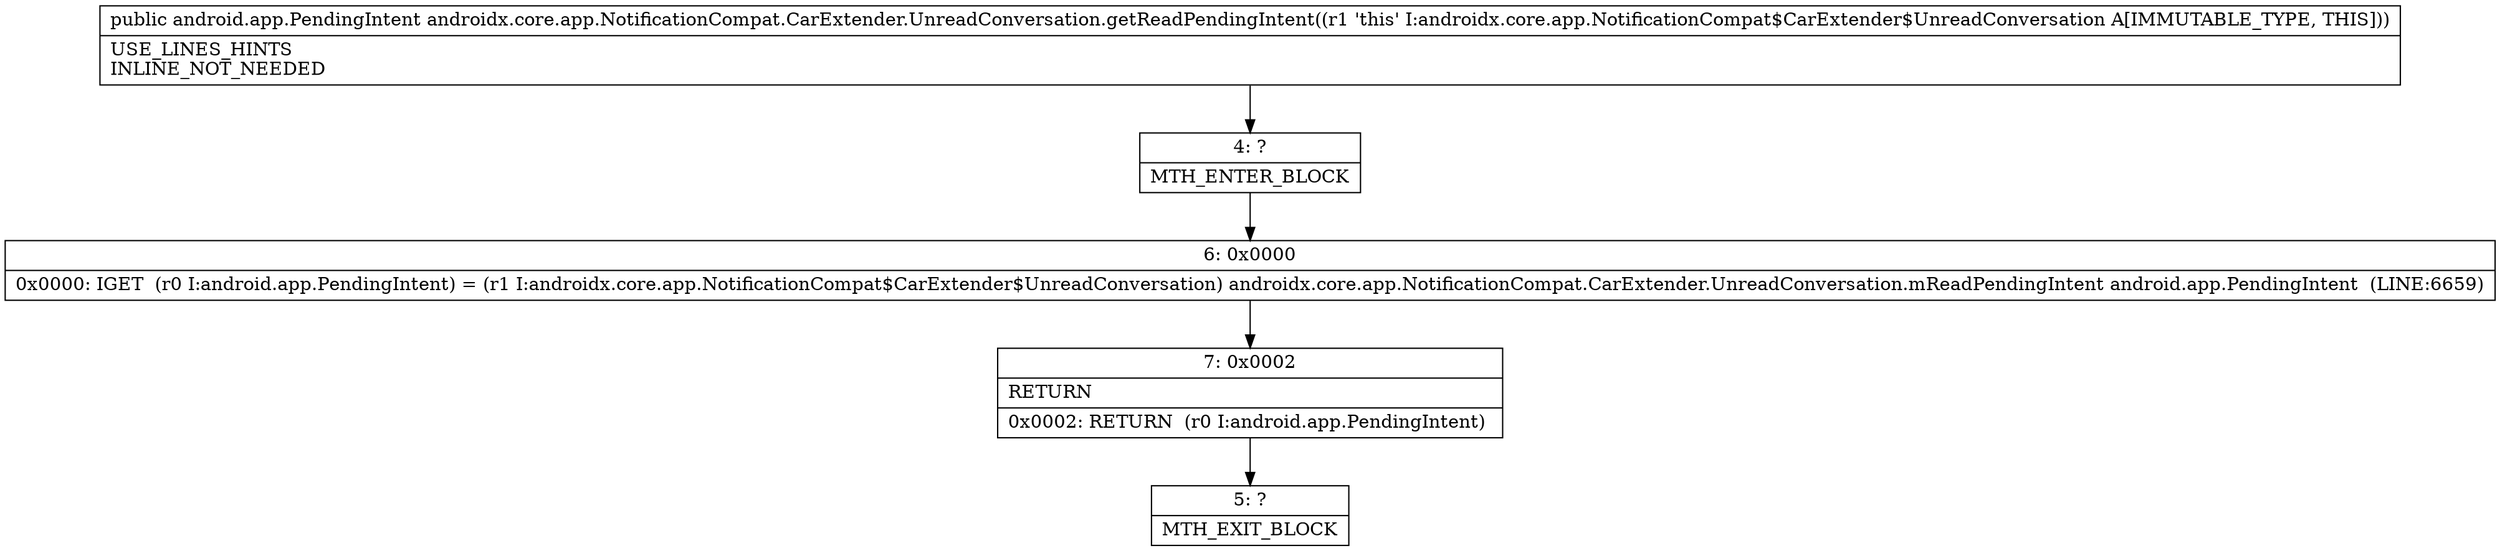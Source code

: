 digraph "CFG forandroidx.core.app.NotificationCompat.CarExtender.UnreadConversation.getReadPendingIntent()Landroid\/app\/PendingIntent;" {
Node_4 [shape=record,label="{4\:\ ?|MTH_ENTER_BLOCK\l}"];
Node_6 [shape=record,label="{6\:\ 0x0000|0x0000: IGET  (r0 I:android.app.PendingIntent) = (r1 I:androidx.core.app.NotificationCompat$CarExtender$UnreadConversation) androidx.core.app.NotificationCompat.CarExtender.UnreadConversation.mReadPendingIntent android.app.PendingIntent  (LINE:6659)\l}"];
Node_7 [shape=record,label="{7\:\ 0x0002|RETURN\l|0x0002: RETURN  (r0 I:android.app.PendingIntent) \l}"];
Node_5 [shape=record,label="{5\:\ ?|MTH_EXIT_BLOCK\l}"];
MethodNode[shape=record,label="{public android.app.PendingIntent androidx.core.app.NotificationCompat.CarExtender.UnreadConversation.getReadPendingIntent((r1 'this' I:androidx.core.app.NotificationCompat$CarExtender$UnreadConversation A[IMMUTABLE_TYPE, THIS]))  | USE_LINES_HINTS\lINLINE_NOT_NEEDED\l}"];
MethodNode -> Node_4;Node_4 -> Node_6;
Node_6 -> Node_7;
Node_7 -> Node_5;
}

